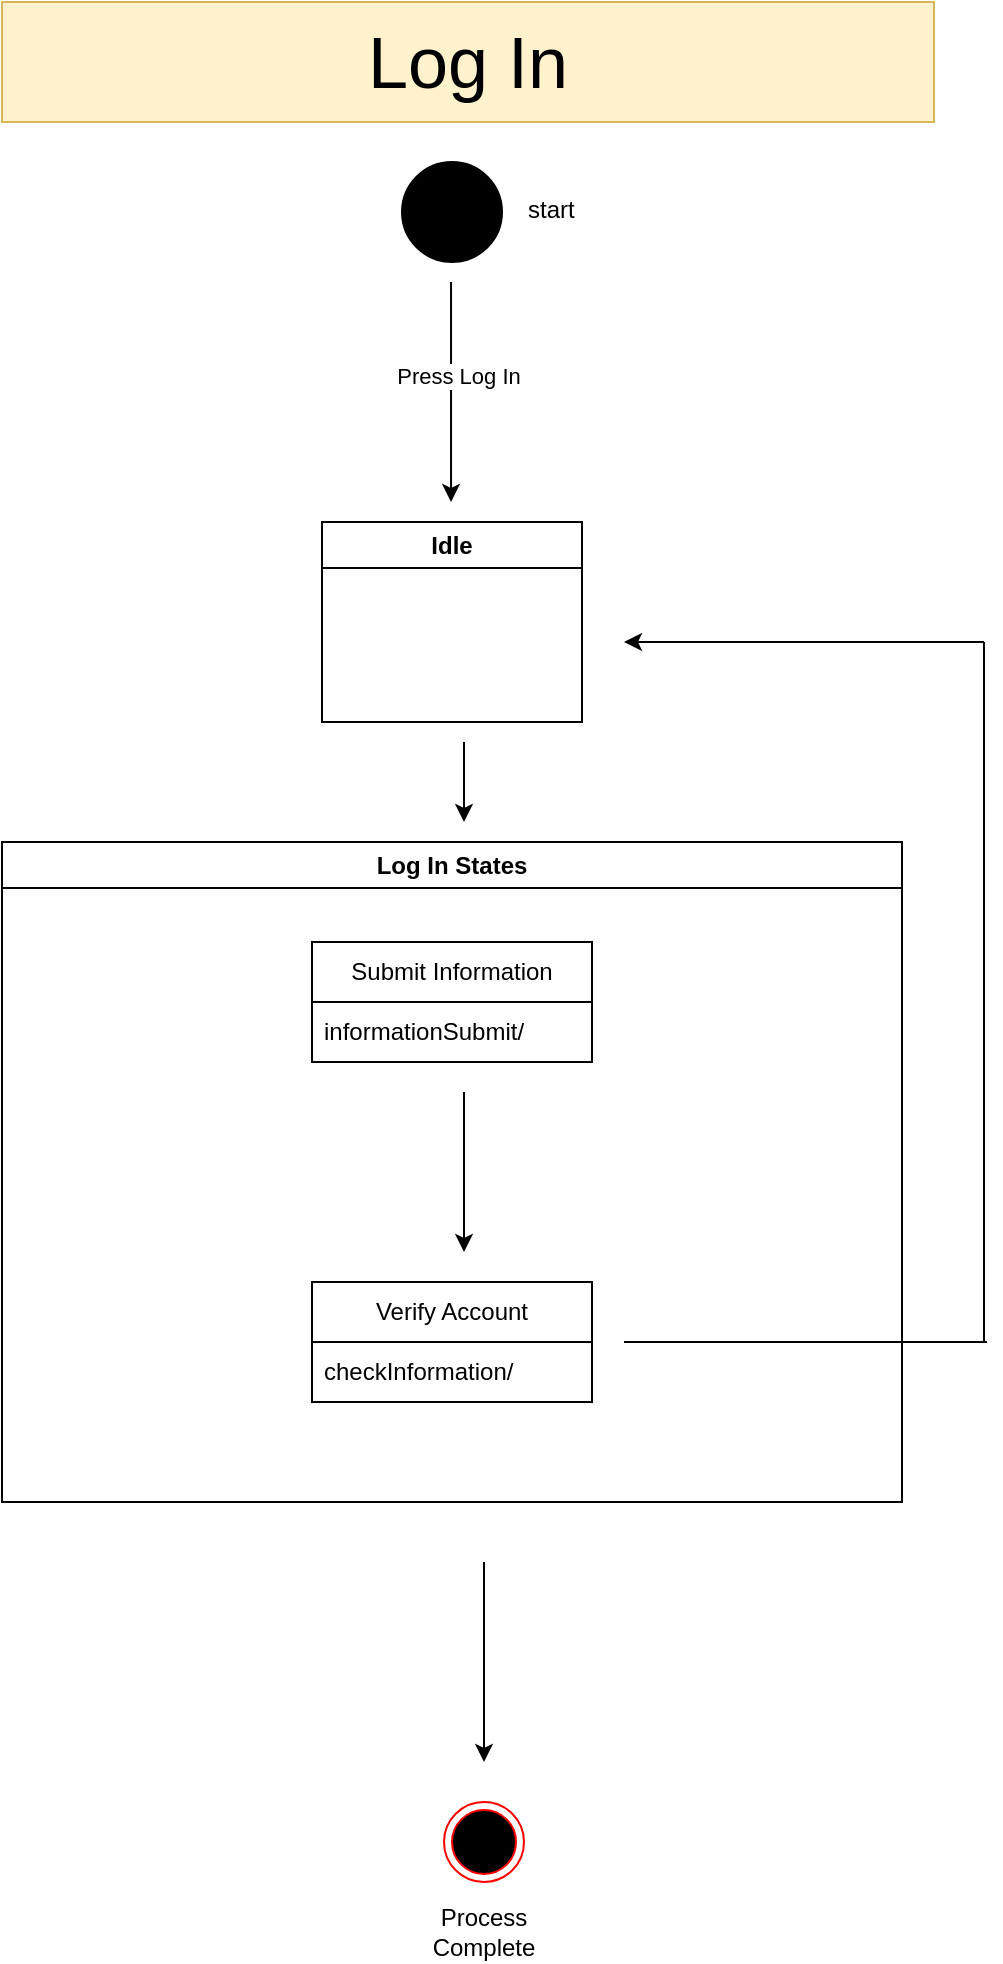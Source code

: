 <mxfile version="24.5.5" type="github" pages="5">
  <diagram name="Log In" id="LAIXQtwPY8W9fyynnYne">
    <mxGraphModel dx="947" dy="1040" grid="0" gridSize="10" guides="1" tooltips="1" connect="1" arrows="1" fold="1" page="0" pageScale="1" pageWidth="827" pageHeight="1169" math="0" shadow="0">
      <root>
        <mxCell id="0" />
        <mxCell id="1" parent="0" />
        <mxCell id="IX9jjZ_TyOd3aJZQfSIl-1" value="" style="ellipse;whiteSpace=wrap;html=1;aspect=fixed;fillColor=#000000;" vertex="1" parent="1">
          <mxGeometry x="389" y="220" width="50" height="50" as="geometry" />
        </mxCell>
        <mxCell id="IX9jjZ_TyOd3aJZQfSIl-2" value="" style="endArrow=classic;html=1;rounded=0;" edge="1" parent="1">
          <mxGeometry width="50" height="50" relative="1" as="geometry">
            <mxPoint x="413.52" y="280" as="sourcePoint" />
            <mxPoint x="413.52" y="390" as="targetPoint" />
          </mxGeometry>
        </mxCell>
        <mxCell id="IX9jjZ_TyOd3aJZQfSIl-3" value="Press Log In" style="edgeLabel;html=1;align=center;verticalAlign=middle;resizable=0;points=[];" vertex="1" connectable="0" parent="IX9jjZ_TyOd3aJZQfSIl-2">
          <mxGeometry x="-0.142" y="2" relative="1" as="geometry">
            <mxPoint x="1" as="offset" />
          </mxGeometry>
        </mxCell>
        <mxCell id="IX9jjZ_TyOd3aJZQfSIl-4" value="start" style="text;whiteSpace=wrap;" vertex="1" parent="1">
          <mxGeometry x="450" y="230" width="30" height="30" as="geometry" />
        </mxCell>
        <mxCell id="IX9jjZ_TyOd3aJZQfSIl-5" value="Log In States" style="swimlane;whiteSpace=wrap;html=1;" vertex="1" parent="1">
          <mxGeometry x="189" y="560" width="450" height="330" as="geometry" />
        </mxCell>
        <mxCell id="IX9jjZ_TyOd3aJZQfSIl-6" value="" style="endArrow=classic;html=1;rounded=0;" edge="1" parent="IX9jjZ_TyOd3aJZQfSIl-5">
          <mxGeometry width="50" height="50" relative="1" as="geometry">
            <mxPoint x="231" y="125" as="sourcePoint" />
            <mxPoint x="231" y="205" as="targetPoint" />
          </mxGeometry>
        </mxCell>
        <mxCell id="IX9jjZ_TyOd3aJZQfSIl-7" value="Submit Information" style="swimlane;fontStyle=0;childLayout=stackLayout;horizontal=1;startSize=30;horizontalStack=0;resizeParent=1;resizeParentMax=0;resizeLast=0;collapsible=1;marginBottom=0;whiteSpace=wrap;html=1;" vertex="1" parent="IX9jjZ_TyOd3aJZQfSIl-5">
          <mxGeometry x="155" y="50" width="140" height="60" as="geometry" />
        </mxCell>
        <mxCell id="IX9jjZ_TyOd3aJZQfSIl-8" value="informationSubmit/" style="text;strokeColor=none;fillColor=none;align=left;verticalAlign=middle;spacingLeft=4;spacingRight=4;overflow=hidden;points=[[0,0.5],[1,0.5]];portConstraint=eastwest;rotatable=0;whiteSpace=wrap;html=1;" vertex="1" parent="IX9jjZ_TyOd3aJZQfSIl-7">
          <mxGeometry y="30" width="140" height="30" as="geometry" />
        </mxCell>
        <mxCell id="IX9jjZ_TyOd3aJZQfSIl-9" value="Verify Account" style="swimlane;fontStyle=0;childLayout=stackLayout;horizontal=1;startSize=30;horizontalStack=0;resizeParent=1;resizeParentMax=0;resizeLast=0;collapsible=1;marginBottom=0;whiteSpace=wrap;html=1;" vertex="1" parent="IX9jjZ_TyOd3aJZQfSIl-5">
          <mxGeometry x="155" y="220" width="140" height="60" as="geometry" />
        </mxCell>
        <mxCell id="IX9jjZ_TyOd3aJZQfSIl-10" value="checkInformation/" style="text;strokeColor=none;fillColor=none;align=left;verticalAlign=middle;spacingLeft=4;spacingRight=4;overflow=hidden;points=[[0,0.5],[1,0.5]];portConstraint=eastwest;rotatable=0;whiteSpace=wrap;html=1;" vertex="1" parent="IX9jjZ_TyOd3aJZQfSIl-9">
          <mxGeometry y="30" width="140" height="30" as="geometry" />
        </mxCell>
        <mxCell id="IX9jjZ_TyOd3aJZQfSIl-11" value="" style="endArrow=none;html=1;rounded=0;" edge="1" parent="IX9jjZ_TyOd3aJZQfSIl-5">
          <mxGeometry width="50" height="50" relative="1" as="geometry">
            <mxPoint x="311" y="250" as="sourcePoint" />
            <mxPoint x="492.524" y="250" as="targetPoint" />
          </mxGeometry>
        </mxCell>
        <mxCell id="IX9jjZ_TyOd3aJZQfSIl-12" value="" style="endArrow=classic;html=1;rounded=0;" edge="1" parent="1">
          <mxGeometry width="50" height="50" relative="1" as="geometry">
            <mxPoint x="430" y="920" as="sourcePoint" />
            <mxPoint x="430" y="1020" as="targetPoint" />
          </mxGeometry>
        </mxCell>
        <mxCell id="IX9jjZ_TyOd3aJZQfSIl-13" value="Idle" style="swimlane;whiteSpace=wrap;html=1;" vertex="1" parent="1">
          <mxGeometry x="349" y="400" width="130" height="100" as="geometry" />
        </mxCell>
        <mxCell id="IX9jjZ_TyOd3aJZQfSIl-14" value="" style="ellipse;html=1;shape=endState;fillColor=#000000;strokeColor=#ff0000;" vertex="1" parent="1">
          <mxGeometry x="410" y="1040" width="40" height="40" as="geometry" />
        </mxCell>
        <mxCell id="IX9jjZ_TyOd3aJZQfSIl-15" value="Process Complete" style="text;html=1;align=center;verticalAlign=middle;whiteSpace=wrap;rounded=0;" vertex="1" parent="1">
          <mxGeometry x="400" y="1090" width="60" height="30" as="geometry" />
        </mxCell>
        <mxCell id="IX9jjZ_TyOd3aJZQfSIl-16" value="&lt;font style=&quot;font-size: 36px;&quot;&gt;Log In&lt;/font&gt;" style="rounded=0;whiteSpace=wrap;html=1;fillColor=#fff2cc;strokeColor=#d6b656;" vertex="1" parent="1">
          <mxGeometry x="189" y="140" width="466" height="60" as="geometry" />
        </mxCell>
        <mxCell id="IX9jjZ_TyOd3aJZQfSIl-17" value="" style="endArrow=classic;html=1;rounded=0;" edge="1" parent="1">
          <mxGeometry width="50" height="50" relative="1" as="geometry">
            <mxPoint x="420" y="510" as="sourcePoint" />
            <mxPoint x="420" y="550" as="targetPoint" />
          </mxGeometry>
        </mxCell>
        <mxCell id="IX9jjZ_TyOd3aJZQfSIl-18" value="" style="endArrow=none;html=1;rounded=0;" edge="1" parent="1">
          <mxGeometry width="50" height="50" relative="1" as="geometry">
            <mxPoint x="680" y="460" as="sourcePoint" />
            <mxPoint x="680" y="810" as="targetPoint" />
          </mxGeometry>
        </mxCell>
        <mxCell id="IX9jjZ_TyOd3aJZQfSIl-19" value="" style="endArrow=classic;html=1;rounded=0;" edge="1" parent="1">
          <mxGeometry width="50" height="50" relative="1" as="geometry">
            <mxPoint x="680" y="460" as="sourcePoint" />
            <mxPoint x="500" y="460" as="targetPoint" />
          </mxGeometry>
        </mxCell>
      </root>
    </mxGraphModel>
  </diagram>
  <diagram id="vPUZVq7pm5m4c3g9UtAx" name="Sign Up">
    <mxGraphModel dx="1158" dy="1271" grid="0" gridSize="10" guides="1" tooltips="1" connect="1" arrows="1" fold="1" page="0" pageScale="1" pageWidth="827" pageHeight="1169" math="0" shadow="0">
      <root>
        <mxCell id="0" />
        <mxCell id="1" parent="0" />
        <mxCell id="K2dq_m1SHCxIvtneZwlj-1" value="" style="ellipse;whiteSpace=wrap;html=1;aspect=fixed;fillColor=#000000;" vertex="1" parent="1">
          <mxGeometry x="395" y="130" width="40" height="40" as="geometry" />
        </mxCell>
        <mxCell id="K2dq_m1SHCxIvtneZwlj-2" value="" style="endArrow=classic;html=1;rounded=0;" edge="1" parent="1">
          <mxGeometry width="50" height="50" relative="1" as="geometry">
            <mxPoint x="415" y="190" as="sourcePoint" />
            <mxPoint x="415" y="270" as="targetPoint" />
          </mxGeometry>
        </mxCell>
        <mxCell id="K2dq_m1SHCxIvtneZwlj-3" value="Click to Sign Up" style="edgeLabel;html=1;align=center;verticalAlign=middle;resizable=0;points=[];" vertex="1" connectable="0" parent="K2dq_m1SHCxIvtneZwlj-2">
          <mxGeometry x="-0.142" y="2" relative="1" as="geometry">
            <mxPoint x="1" as="offset" />
          </mxGeometry>
        </mxCell>
        <mxCell id="K2dq_m1SHCxIvtneZwlj-4" value="start" style="text;whiteSpace=wrap;" vertex="1" parent="1">
          <mxGeometry x="461" y="135" width="30" height="30" as="geometry" />
        </mxCell>
        <mxCell id="K2dq_m1SHCxIvtneZwlj-5" value="Sign Up States" style="swimlane;whiteSpace=wrap;html=1;" vertex="1" parent="1">
          <mxGeometry x="280" y="480" width="270" height="290" as="geometry" />
        </mxCell>
        <mxCell id="K2dq_m1SHCxIvtneZwlj-6" value="" style="endArrow=classic;html=1;rounded=0;entryX=0.5;entryY=0;entryDx=0;entryDy=0;" edge="1" parent="K2dq_m1SHCxIvtneZwlj-5">
          <mxGeometry width="50" height="50" relative="1" as="geometry">
            <mxPoint x="133" y="150" as="sourcePoint" />
            <mxPoint x="133" y="210" as="targetPoint" />
          </mxGeometry>
        </mxCell>
        <mxCell id="K2dq_m1SHCxIvtneZwlj-7" value="Information Collection" style="swimlane;fontStyle=0;childLayout=stackLayout;horizontal=1;startSize=30;horizontalStack=0;resizeParent=1;resizeParentMax=0;resizeLast=0;collapsible=1;marginBottom=0;whiteSpace=wrap;html=1;" vertex="1" parent="K2dq_m1SHCxIvtneZwlj-5">
          <mxGeometry x="64" y="70" width="140" height="60" as="geometry" />
        </mxCell>
        <mxCell id="K2dq_m1SHCxIvtneZwlj-8" value="Collecting Information/" style="text;strokeColor=none;fillColor=none;align=left;verticalAlign=middle;spacingLeft=4;spacingRight=4;overflow=hidden;points=[[0,0.5],[1,0.5]];portConstraint=eastwest;rotatable=0;whiteSpace=wrap;html=1;" vertex="1" parent="K2dq_m1SHCxIvtneZwlj-7">
          <mxGeometry y="30" width="140" height="30" as="geometry" />
        </mxCell>
        <mxCell id="K2dq_m1SHCxIvtneZwlj-9" value="CAPCHA" style="swimlane;fontStyle=0;childLayout=stackLayout;horizontal=1;startSize=30;horizontalStack=0;resizeParent=1;resizeParentMax=0;resizeLast=0;collapsible=1;marginBottom=0;whiteSpace=wrap;html=1;" vertex="1" parent="K2dq_m1SHCxIvtneZwlj-5">
          <mxGeometry x="64" y="220" width="140" height="60" as="geometry" />
        </mxCell>
        <mxCell id="K2dq_m1SHCxIvtneZwlj-10" value="checkCAPCHA/" style="text;strokeColor=none;fillColor=none;align=left;verticalAlign=middle;spacingLeft=4;spacingRight=4;overflow=hidden;points=[[0,0.5],[1,0.5]];portConstraint=eastwest;rotatable=0;whiteSpace=wrap;html=1;" vertex="1" parent="K2dq_m1SHCxIvtneZwlj-9">
          <mxGeometry y="30" width="140" height="30" as="geometry" />
        </mxCell>
        <mxCell id="K2dq_m1SHCxIvtneZwlj-11" value="Idle" style="swimlane;whiteSpace=wrap;html=1;" vertex="1" parent="1">
          <mxGeometry x="350" y="290" width="130" height="100" as="geometry" />
        </mxCell>
        <mxCell id="K2dq_m1SHCxIvtneZwlj-12" value="" style="ellipse;html=1;shape=endState;fillColor=#000000;strokeColor=#ff0000;" vertex="1" parent="1">
          <mxGeometry x="406" y="1170" width="40" height="40" as="geometry" />
        </mxCell>
        <mxCell id="K2dq_m1SHCxIvtneZwlj-13" value="Process Complete" style="text;html=1;align=center;verticalAlign=middle;whiteSpace=wrap;rounded=0;" vertex="1" parent="1">
          <mxGeometry x="395" y="1220" width="60" height="30" as="geometry" />
        </mxCell>
        <mxCell id="K2dq_m1SHCxIvtneZwlj-14" value="&lt;font style=&quot;font-size: 36px;&quot;&gt;Sign Up&lt;/font&gt;" style="rounded=0;whiteSpace=wrap;html=1;fillColor=#fff2cc;strokeColor=#d6b656;" vertex="1" parent="1">
          <mxGeometry x="192" y="40" width="466" height="70" as="geometry" />
        </mxCell>
        <mxCell id="K2dq_m1SHCxIvtneZwlj-15" value="" style="endArrow=classic;html=1;rounded=0;" edge="1" parent="1">
          <mxGeometry width="50" height="50" relative="1" as="geometry">
            <mxPoint x="413" y="400" as="sourcePoint" />
            <mxPoint x="413" y="460" as="targetPoint" />
          </mxGeometry>
        </mxCell>
        <mxCell id="K2dq_m1SHCxIvtneZwlj-16" value="" style="endArrow=classic;html=1;rounded=0;" edge="1" parent="1">
          <mxGeometry width="50" height="50" relative="1" as="geometry">
            <mxPoint x="415.09" y="780" as="sourcePoint" />
            <mxPoint x="415.09" y="890" as="targetPoint" />
          </mxGeometry>
        </mxCell>
        <mxCell id="K2dq_m1SHCxIvtneZwlj-17" value="Accepted" style="edgeLabel;html=1;align=center;verticalAlign=middle;resizable=0;points=[];" vertex="1" connectable="0" parent="K2dq_m1SHCxIvtneZwlj-16">
          <mxGeometry x="-0.107" y="1" relative="1" as="geometry">
            <mxPoint y="-1" as="offset" />
          </mxGeometry>
        </mxCell>
        <mxCell id="K2dq_m1SHCxIvtneZwlj-18" value="Log In States" style="swimlane;whiteSpace=wrap;html=1;" vertex="1" parent="1">
          <mxGeometry x="280" y="910" width="270" height="120" as="geometry" />
        </mxCell>
        <mxCell id="K2dq_m1SHCxIvtneZwlj-19" value="" style="endArrow=classic;html=1;rounded=0;" edge="1" parent="1">
          <mxGeometry width="50" height="50" relative="1" as="geometry">
            <mxPoint x="421" y="1040" as="sourcePoint" />
            <mxPoint x="421.38" y="1150" as="targetPoint" />
          </mxGeometry>
        </mxCell>
        <mxCell id="K2dq_m1SHCxIvtneZwlj-20" value="Accepted" style="edgeLabel;html=1;align=center;verticalAlign=middle;resizable=0;points=[];" vertex="1" connectable="0" parent="K2dq_m1SHCxIvtneZwlj-19">
          <mxGeometry x="-0.107" y="1" relative="1" as="geometry">
            <mxPoint y="-1" as="offset" />
          </mxGeometry>
        </mxCell>
        <mxCell id="K2dq_m1SHCxIvtneZwlj-21" value="" style="endArrow=none;html=1;rounded=0;entryX=1.051;entryY=0.045;entryDx=0;entryDy=0;entryPerimeter=0;" edge="1" parent="1" target="K2dq_m1SHCxIvtneZwlj-10">
          <mxGeometry width="50" height="50" relative="1" as="geometry">
            <mxPoint x="641" y="731" as="sourcePoint" />
            <mxPoint x="311" y="480" as="targetPoint" />
          </mxGeometry>
        </mxCell>
        <mxCell id="K2dq_m1SHCxIvtneZwlj-22" value="" style="endArrow=none;html=1;rounded=0;" edge="1" parent="1">
          <mxGeometry width="50" height="50" relative="1" as="geometry">
            <mxPoint x="641" y="340" as="sourcePoint" />
            <mxPoint x="641" y="730" as="targetPoint" />
          </mxGeometry>
        </mxCell>
        <mxCell id="K2dq_m1SHCxIvtneZwlj-23" value="" style="endArrow=classic;html=1;rounded=0;entryX=1;entryY=0.5;entryDx=0;entryDy=0;" edge="1" parent="1" target="K2dq_m1SHCxIvtneZwlj-11">
          <mxGeometry width="50" height="50" relative="1" as="geometry">
            <mxPoint x="641" y="340" as="sourcePoint" />
            <mxPoint x="311" y="480" as="targetPoint" />
          </mxGeometry>
        </mxCell>
      </root>
    </mxGraphModel>
  </diagram>
  <diagram id="V7D9JnuGFPIWbOYlKnzd" name="Browse General Library">
    <mxGraphModel dx="947" dy="1040" grid="0" gridSize="10" guides="1" tooltips="1" connect="1" arrows="1" fold="1" page="0" pageScale="1" pageWidth="827" pageHeight="1169" math="0" shadow="0">
      <root>
        <mxCell id="0" />
        <mxCell id="1" parent="0" />
        <mxCell id="pufmE9F4xDysne0mLBYW-1" value="&lt;font style=&quot;font-size: 36px;&quot;&gt;Browse General Library&lt;/font&gt;" style="rounded=0;whiteSpace=wrap;html=1;fillColor=#fff2cc;strokeColor=#d6b656;" vertex="1" parent="1">
          <mxGeometry x="192" y="40" width="466" height="70" as="geometry" />
        </mxCell>
        <mxCell id="pufmE9F4xDysne0mLBYW-2" value="" style="ellipse;whiteSpace=wrap;html=1;aspect=fixed;fillColor=#000000;" vertex="1" parent="1">
          <mxGeometry x="395" y="130" width="40" height="40" as="geometry" />
        </mxCell>
        <mxCell id="pufmE9F4xDysne0mLBYW-3" value="start" style="text;whiteSpace=wrap;" vertex="1" parent="1">
          <mxGeometry x="461" y="135" width="30" height="30" as="geometry" />
        </mxCell>
        <mxCell id="pufmE9F4xDysne0mLBYW-4" value="" style="endArrow=classic;html=1;rounded=0;" edge="1" parent="1">
          <mxGeometry width="50" height="50" relative="1" as="geometry">
            <mxPoint x="415" y="190" as="sourcePoint" />
            <mxPoint x="415" y="270" as="targetPoint" />
          </mxGeometry>
        </mxCell>
        <mxCell id="pufmE9F4xDysne0mLBYW-5" value="Idle" style="swimlane;whiteSpace=wrap;html=1;" vertex="1" parent="1">
          <mxGeometry x="350" y="280" width="130" height="100" as="geometry" />
        </mxCell>
        <mxCell id="pufmE9F4xDysne0mLBYW-6" value="Browse General Library States" style="swimlane;whiteSpace=wrap;html=1;" vertex="1" parent="1">
          <mxGeometry x="280" y="480" width="270" height="290" as="geometry" />
        </mxCell>
        <mxCell id="pufmE9F4xDysne0mLBYW-7" value="" style="endArrow=classic;html=1;rounded=0;entryX=0.5;entryY=0;entryDx=0;entryDy=0;" edge="1" parent="pufmE9F4xDysne0mLBYW-6">
          <mxGeometry width="50" height="50" relative="1" as="geometry">
            <mxPoint x="134.63" y="115" as="sourcePoint" />
            <mxPoint x="134.63" y="175" as="targetPoint" />
          </mxGeometry>
        </mxCell>
        <mxCell id="pufmE9F4xDysne0mLBYW-8" value="Browse Resources" style="swimlane;fontStyle=0;childLayout=stackLayout;horizontal=1;startSize=30;horizontalStack=0;resizeParent=1;resizeParentMax=0;resizeLast=0;collapsible=1;marginBottom=0;whiteSpace=wrap;html=1;" vertex="1" parent="pufmE9F4xDysne0mLBYW-6">
          <mxGeometry x="64" y="40" width="140" height="60" as="geometry" />
        </mxCell>
        <mxCell id="pufmE9F4xDysne0mLBYW-9" value="View Resource" style="swimlane;fontStyle=0;childLayout=stackLayout;horizontal=1;startSize=30;horizontalStack=0;resizeParent=1;resizeParentMax=0;resizeLast=0;collapsible=1;marginBottom=0;whiteSpace=wrap;html=1;" vertex="1" parent="pufmE9F4xDysne0mLBYW-6">
          <mxGeometry x="65" y="190" width="140" height="60" as="geometry" />
        </mxCell>
        <mxCell id="pufmE9F4xDysne0mLBYW-10" value="viewResource/" style="text;strokeColor=none;fillColor=none;align=left;verticalAlign=middle;spacingLeft=4;spacingRight=4;overflow=hidden;points=[[0,0.5],[1,0.5]];portConstraint=eastwest;rotatable=0;whiteSpace=wrap;html=1;" vertex="1" parent="pufmE9F4xDysne0mLBYW-9">
          <mxGeometry y="30" width="140" height="30" as="geometry" />
        </mxCell>
        <mxCell id="pufmE9F4xDysne0mLBYW-11" value="" style="endArrow=classic;html=1;rounded=0;" edge="1" parent="1">
          <mxGeometry width="50" height="50" relative="1" as="geometry">
            <mxPoint x="413" y="400" as="sourcePoint" />
            <mxPoint x="413" y="460" as="targetPoint" />
          </mxGeometry>
        </mxCell>
        <mxCell id="pufmE9F4xDysne0mLBYW-12" value="" style="endArrow=none;html=1;rounded=0;" edge="1" parent="1">
          <mxGeometry width="50" height="50" relative="1" as="geometry">
            <mxPoint x="200" y="710" as="sourcePoint" />
            <mxPoint x="340" y="710" as="targetPoint" />
          </mxGeometry>
        </mxCell>
        <mxCell id="pufmE9F4xDysne0mLBYW-13" value="" style="endArrow=classic;html=1;rounded=0;" edge="1" parent="1">
          <mxGeometry width="50" height="50" relative="1" as="geometry">
            <mxPoint x="200" y="560" as="sourcePoint" />
            <mxPoint x="340" y="560" as="targetPoint" />
          </mxGeometry>
        </mxCell>
        <mxCell id="pufmE9F4xDysne0mLBYW-14" value="" style="endArrow=none;html=1;rounded=0;" edge="1" parent="1">
          <mxGeometry width="50" height="50" relative="1" as="geometry">
            <mxPoint x="200" y="710" as="sourcePoint" />
            <mxPoint x="200" y="560" as="targetPoint" />
          </mxGeometry>
        </mxCell>
        <mxCell id="pufmE9F4xDysne0mLBYW-15" value="Wants to find more&lt;div&gt;resources&lt;/div&gt;" style="edgeLabel;html=1;align=center;verticalAlign=middle;resizable=0;points=[];" vertex="1" connectable="0" parent="pufmE9F4xDysne0mLBYW-14">
          <mxGeometry x="-0.003" y="1" relative="1" as="geometry">
            <mxPoint as="offset" />
          </mxGeometry>
        </mxCell>
        <mxCell id="pufmE9F4xDysne0mLBYW-16" value="" style="ellipse;html=1;shape=endState;fillColor=#000000;strokeColor=#ff0000;" vertex="1" parent="1">
          <mxGeometry x="406" y="910" width="40" height="40" as="geometry" />
        </mxCell>
        <mxCell id="pufmE9F4xDysne0mLBYW-17" value="Process Complete" style="text;html=1;align=center;verticalAlign=middle;whiteSpace=wrap;rounded=0;" vertex="1" parent="1">
          <mxGeometry x="395" y="960" width="60" height="30" as="geometry" />
        </mxCell>
        <mxCell id="pufmE9F4xDysne0mLBYW-18" value="" style="endArrow=classic;html=1;rounded=0;" edge="1" parent="1">
          <mxGeometry width="50" height="50" relative="1" as="geometry">
            <mxPoint x="421" y="780" as="sourcePoint" />
            <mxPoint x="421.38" y="890" as="targetPoint" />
          </mxGeometry>
        </mxCell>
      </root>
    </mxGraphModel>
  </diagram>
  <diagram id="U5ZxUzmpkNDrEc6ktotA" name="Group Joining">
    <mxGraphModel dx="1042" dy="1144" grid="0" gridSize="10" guides="1" tooltips="1" connect="1" arrows="1" fold="1" page="0" pageScale="1" pageWidth="827" pageHeight="1169" math="0" shadow="0">
      <root>
        <mxCell id="0" />
        <mxCell id="1" parent="0" />
        <mxCell id="WW_kD0C-Nj-AtPJepoV--1" value="&lt;font style=&quot;font-size: 36px;&quot;&gt;Group Joining&lt;/font&gt;" style="rounded=0;whiteSpace=wrap;html=1;fillColor=#fff2cc;strokeColor=#d6b656;" vertex="1" parent="1">
          <mxGeometry x="192" y="40" width="466" height="70" as="geometry" />
        </mxCell>
        <mxCell id="WW_kD0C-Nj-AtPJepoV--2" value="" style="ellipse;whiteSpace=wrap;html=1;aspect=fixed;fillColor=#000000;" vertex="1" parent="1">
          <mxGeometry x="395" y="130" width="40" height="40" as="geometry" />
        </mxCell>
        <mxCell id="WW_kD0C-Nj-AtPJepoV--3" value="start" style="text;whiteSpace=wrap;" vertex="1" parent="1">
          <mxGeometry x="461" y="135" width="30" height="30" as="geometry" />
        </mxCell>
        <mxCell id="WW_kD0C-Nj-AtPJepoV--4" value="" style="endArrow=classic;html=1;rounded=0;" edge="1" parent="1">
          <mxGeometry width="50" height="50" relative="1" as="geometry">
            <mxPoint x="415" y="190" as="sourcePoint" />
            <mxPoint x="415" y="270" as="targetPoint" />
          </mxGeometry>
        </mxCell>
        <mxCell id="WW_kD0C-Nj-AtPJepoV--5" value="Idle" style="swimlane;whiteSpace=wrap;html=1;" vertex="1" parent="1">
          <mxGeometry x="350" y="280" width="130" height="100" as="geometry" />
        </mxCell>
        <mxCell id="WW_kD0C-Nj-AtPJepoV--6" value="" style="endArrow=classic;html=1;rounded=0;" edge="1" parent="1">
          <mxGeometry width="50" height="50" relative="1" as="geometry">
            <mxPoint x="413" y="400" as="sourcePoint" />
            <mxPoint x="413" y="460" as="targetPoint" />
          </mxGeometry>
        </mxCell>
        <mxCell id="WW_kD0C-Nj-AtPJepoV--7" value="Joining Group States" style="swimlane;whiteSpace=wrap;html=1;" vertex="1" parent="1">
          <mxGeometry x="200" y="480" width="440" height="420" as="geometry" />
        </mxCell>
        <mxCell id="WW_kD0C-Nj-AtPJepoV--8" value="" style="endArrow=classic;html=1;rounded=0;exitX=0.5;exitY=1;exitDx=0;exitDy=0;" edge="1" parent="WW_kD0C-Nj-AtPJepoV--7" source="WW_kD0C-Nj-AtPJepoV--9">
          <mxGeometry width="50" height="50" relative="1" as="geometry">
            <mxPoint x="219.5" y="115" as="sourcePoint" />
            <mxPoint x="320" y="160" as="targetPoint" />
          </mxGeometry>
        </mxCell>
        <mxCell id="WW_kD0C-Nj-AtPJepoV--9" value="Browse Group" style="swimlane;fontStyle=0;childLayout=stackLayout;horizontal=1;startSize=30;horizontalStack=0;resizeParent=1;resizeParentMax=0;resizeLast=0;collapsible=1;marginBottom=0;whiteSpace=wrap;html=1;" vertex="1" parent="WW_kD0C-Nj-AtPJepoV--7">
          <mxGeometry x="144" y="40" width="140" height="60" as="geometry" />
        </mxCell>
        <mxCell id="WW_kD0C-Nj-AtPJepoV--10" value="Join Group" style="swimlane;fontStyle=0;childLayout=stackLayout;horizontal=1;startSize=30;horizontalStack=0;resizeParent=1;resizeParentMax=0;resizeLast=0;collapsible=1;marginBottom=0;whiteSpace=wrap;html=1;" vertex="1" parent="WW_kD0C-Nj-AtPJepoV--7">
          <mxGeometry x="280" y="170" width="140" height="60" as="geometry" />
        </mxCell>
        <mxCell id="WW_kD0C-Nj-AtPJepoV--11" value="clickJoin/" style="text;strokeColor=none;fillColor=none;align=left;verticalAlign=middle;spacingLeft=4;spacingRight=4;overflow=hidden;points=[[0,0.5],[1,0.5]];portConstraint=eastwest;rotatable=0;whiteSpace=wrap;html=1;" vertex="1" parent="WW_kD0C-Nj-AtPJepoV--10">
          <mxGeometry y="30" width="140" height="30" as="geometry" />
        </mxCell>
        <mxCell id="WW_kD0C-Nj-AtPJepoV--12" value="" style="endArrow=classic;html=1;rounded=0;exitX=0.5;exitY=1;exitDx=0;exitDy=0;" edge="1" parent="WW_kD0C-Nj-AtPJepoV--7" source="WW_kD0C-Nj-AtPJepoV--9">
          <mxGeometry width="50" height="50" relative="1" as="geometry">
            <mxPoint x="219.5" y="117.5" as="sourcePoint" />
            <mxPoint x="110" y="160" as="targetPoint" />
          </mxGeometry>
        </mxCell>
        <mxCell id="WW_kD0C-Nj-AtPJepoV--13" value="Join Private Group" style="swimlane;fontStyle=0;childLayout=stackLayout;horizontal=1;startSize=30;horizontalStack=0;resizeParent=1;resizeParentMax=0;resizeLast=0;collapsible=1;marginBottom=0;whiteSpace=wrap;html=1;" vertex="1" parent="WW_kD0C-Nj-AtPJepoV--7">
          <mxGeometry x="30" y="170" width="140" height="60" as="geometry" />
        </mxCell>
        <mxCell id="WW_kD0C-Nj-AtPJepoV--14" value="clickJoin/" style="text;strokeColor=none;fillColor=none;align=left;verticalAlign=middle;spacingLeft=4;spacingRight=4;overflow=hidden;points=[[0,0.5],[1,0.5]];portConstraint=eastwest;rotatable=0;whiteSpace=wrap;html=1;" vertex="1" parent="WW_kD0C-Nj-AtPJepoV--13">
          <mxGeometry y="30" width="140" height="30" as="geometry" />
        </mxCell>
        <mxCell id="WW_kD0C-Nj-AtPJepoV--15" value="Request Pending" style="swimlane;fontStyle=0;childLayout=stackLayout;horizontal=1;startSize=30;horizontalStack=0;resizeParent=1;resizeParentMax=0;resizeLast=0;collapsible=1;marginBottom=0;whiteSpace=wrap;html=1;" vertex="1" parent="WW_kD0C-Nj-AtPJepoV--7">
          <mxGeometry x="30" y="280" width="140" height="60" as="geometry" />
        </mxCell>
        <mxCell id="WW_kD0C-Nj-AtPJepoV--16" value="pendingRequest/" style="text;strokeColor=none;fillColor=none;align=left;verticalAlign=middle;spacingLeft=4;spacingRight=4;overflow=hidden;points=[[0,0.5],[1,0.5]];portConstraint=eastwest;rotatable=0;whiteSpace=wrap;html=1;" vertex="1" parent="WW_kD0C-Nj-AtPJepoV--15">
          <mxGeometry y="30" width="140" height="30" as="geometry" />
        </mxCell>
        <mxCell id="WW_kD0C-Nj-AtPJepoV--17" value="" style="endArrow=none;html=1;rounded=0;exitX=-0.016;exitY=0.227;exitDx=0;exitDy=0;exitPerimeter=0;" edge="1" parent="1" source="WW_kD0C-Nj-AtPJepoV--16">
          <mxGeometry width="50" height="50" relative="1" as="geometry">
            <mxPoint x="350" y="690" as="sourcePoint" />
            <mxPoint x="120" y="797" as="targetPoint" />
          </mxGeometry>
        </mxCell>
        <mxCell id="WW_kD0C-Nj-AtPJepoV--18" value="" style="endArrow=none;html=1;rounded=0;" edge="1" parent="1">
          <mxGeometry width="50" height="50" relative="1" as="geometry">
            <mxPoint x="120" y="800" as="sourcePoint" />
            <mxPoint x="120" y="360" as="targetPoint" />
          </mxGeometry>
        </mxCell>
        <mxCell id="WW_kD0C-Nj-AtPJepoV--19" value="No" style="edgeLabel;html=1;align=center;verticalAlign=middle;resizable=0;points=[];" vertex="1" connectable="0" parent="WW_kD0C-Nj-AtPJepoV--18">
          <mxGeometry x="-0.013" y="1" relative="1" as="geometry">
            <mxPoint y="-1" as="offset" />
          </mxGeometry>
        </mxCell>
        <mxCell id="WW_kD0C-Nj-AtPJepoV--20" value="" style="endArrow=classic;html=1;rounded=0;entryX=0;entryY=0.75;entryDx=0;entryDy=0;" edge="1" parent="1" target="WW_kD0C-Nj-AtPJepoV--5">
          <mxGeometry width="50" height="50" relative="1" as="geometry">
            <mxPoint x="120" y="360" as="sourcePoint" />
            <mxPoint x="360" y="500" as="targetPoint" />
          </mxGeometry>
        </mxCell>
        <mxCell id="WW_kD0C-Nj-AtPJepoV--21" value="" style="endArrow=classic;html=1;rounded=0;exitX=0.542;exitY=1.169;exitDx=0;exitDy=0;exitPerimeter=0;" edge="1" parent="1" source="WW_kD0C-Nj-AtPJepoV--16">
          <mxGeometry width="50" height="50" relative="1" as="geometry">
            <mxPoint x="360" y="810" as="sourcePoint" />
            <mxPoint x="370" y="950" as="targetPoint" />
          </mxGeometry>
        </mxCell>
        <mxCell id="WW_kD0C-Nj-AtPJepoV--22" value="yes" style="edgeLabel;html=1;align=center;verticalAlign=middle;resizable=0;points=[];" vertex="1" connectable="0" parent="WW_kD0C-Nj-AtPJepoV--21">
          <mxGeometry x="-0.427" y="-1" relative="1" as="geometry">
            <mxPoint as="offset" />
          </mxGeometry>
        </mxCell>
        <mxCell id="WW_kD0C-Nj-AtPJepoV--23" value="" style="ellipse;html=1;shape=endState;fillColor=#000000;strokeColor=#ff0000;" vertex="1" parent="1">
          <mxGeometry x="386" y="950" width="40" height="40" as="geometry" />
        </mxCell>
        <mxCell id="WW_kD0C-Nj-AtPJepoV--24" value="Process Complete" style="text;html=1;align=center;verticalAlign=middle;whiteSpace=wrap;rounded=0;" vertex="1" parent="1">
          <mxGeometry x="375" y="1000" width="60" height="30" as="geometry" />
        </mxCell>
        <mxCell id="WW_kD0C-Nj-AtPJepoV--25" value="" style="endArrow=classic;html=1;rounded=0;" edge="1" parent="1">
          <mxGeometry width="50" height="50" relative="1" as="geometry">
            <mxPoint x="550" y="730" as="sourcePoint" />
            <mxPoint x="440" y="950" as="targetPoint" />
          </mxGeometry>
        </mxCell>
      </root>
    </mxGraphModel>
  </diagram>
  <diagram id="H1gx4pQ_UMrBxv0iUwcb" name="Upload Resources">
    <mxGraphModel dx="1042" dy="1144" grid="0" gridSize="10" guides="1" tooltips="1" connect="1" arrows="1" fold="1" page="0" pageScale="1" pageWidth="827" pageHeight="1169" math="0" shadow="0">
      <root>
        <mxCell id="0" />
        <mxCell id="1" parent="0" />
        <mxCell id="wfJI3G_FS-r8URXDB5Jf-1" value="" style="ellipse;whiteSpace=wrap;html=1;aspect=fixed;fillColor=#000000;" vertex="1" parent="1">
          <mxGeometry x="395" y="130" width="40" height="40" as="geometry" />
        </mxCell>
        <mxCell id="wfJI3G_FS-r8URXDB5Jf-2" value="start" style="text;whiteSpace=wrap;" vertex="1" parent="1">
          <mxGeometry x="461" y="135" width="30" height="30" as="geometry" />
        </mxCell>
        <mxCell id="wfJI3G_FS-r8URXDB5Jf-3" value="" style="endArrow=classic;html=1;rounded=0;" edge="1" parent="1">
          <mxGeometry width="50" height="50" relative="1" as="geometry">
            <mxPoint x="415" y="190" as="sourcePoint" />
            <mxPoint x="415" y="270" as="targetPoint" />
          </mxGeometry>
        </mxCell>
        <mxCell id="wfJI3G_FS-r8URXDB5Jf-4" value="Idle" style="swimlane;whiteSpace=wrap;html=1;" vertex="1" parent="1">
          <mxGeometry x="350" y="280" width="130" height="100" as="geometry" />
        </mxCell>
        <mxCell id="wfJI3G_FS-r8URXDB5Jf-5" value="" style="endArrow=classic;html=1;rounded=0;" edge="1" parent="1">
          <mxGeometry width="50" height="50" relative="1" as="geometry">
            <mxPoint x="413" y="400" as="sourcePoint" />
            <mxPoint x="413" y="460" as="targetPoint" />
          </mxGeometry>
        </mxCell>
        <mxCell id="wfJI3G_FS-r8URXDB5Jf-6" value="&lt;font style=&quot;font-size: 36px;&quot;&gt;Upload Resources&lt;/font&gt;" style="rounded=0;whiteSpace=wrap;html=1;fillColor=#fff2cc;strokeColor=#d6b656;" vertex="1" parent="1">
          <mxGeometry x="192" y="40" width="466" height="70" as="geometry" />
        </mxCell>
        <mxCell id="wfJI3G_FS-r8URXDB5Jf-7" value="Joining Group States" style="swimlane;whiteSpace=wrap;html=1;" vertex="1" parent="1">
          <mxGeometry x="280" y="480" width="260" height="370" as="geometry" />
        </mxCell>
        <mxCell id="wfJI3G_FS-r8URXDB5Jf-8" value="Choose file to upload" style="swimlane;fontStyle=0;childLayout=stackLayout;horizontal=1;startSize=30;horizontalStack=0;resizeParent=1;resizeParentMax=0;resizeLast=0;collapsible=1;marginBottom=0;whiteSpace=wrap;html=1;" vertex="1" parent="wfJI3G_FS-r8URXDB5Jf-7">
          <mxGeometry x="70" y="40" width="140" height="60" as="geometry" />
        </mxCell>
        <mxCell id="wfJI3G_FS-r8URXDB5Jf-9" value="uploadingFile/" style="text;html=1;align=center;verticalAlign=middle;resizable=0;points=[];autosize=1;strokeColor=none;fillColor=none;" vertex="1" parent="wfJI3G_FS-r8URXDB5Jf-8">
          <mxGeometry y="30" width="140" height="30" as="geometry" />
        </mxCell>
        <mxCell id="wfJI3G_FS-r8URXDB5Jf-10" value="" style="endArrow=classic;html=1;rounded=0;exitX=0.5;exitY=1;exitDx=0;exitDy=0;" edge="1" parent="wfJI3G_FS-r8URXDB5Jf-7">
          <mxGeometry width="50" height="50" relative="1" as="geometry">
            <mxPoint x="139" y="110" as="sourcePoint" />
            <mxPoint x="139" y="210" as="targetPoint" />
          </mxGeometry>
        </mxCell>
        <mxCell id="wfJI3G_FS-r8URXDB5Jf-11" value="Admin verification" style="swimlane;fontStyle=0;childLayout=stackLayout;horizontal=1;startSize=30;horizontalStack=0;resizeParent=1;resizeParentMax=0;resizeLast=0;collapsible=1;marginBottom=0;whiteSpace=wrap;html=1;" vertex="1" parent="wfJI3G_FS-r8URXDB5Jf-7">
          <mxGeometry x="70" y="230" width="140" height="60" as="geometry" />
        </mxCell>
        <mxCell id="wfJI3G_FS-r8URXDB5Jf-12" value="checkingFile" style="text;html=1;align=center;verticalAlign=middle;resizable=0;points=[];autosize=1;strokeColor=none;fillColor=none;" vertex="1" parent="wfJI3G_FS-r8URXDB5Jf-11">
          <mxGeometry y="30" width="140" height="30" as="geometry" />
        </mxCell>
        <mxCell id="wfJI3G_FS-r8URXDB5Jf-13" value="" style="endArrow=classic;html=1;rounded=0;exitX=0.5;exitY=1;exitDx=0;exitDy=0;" edge="1" parent="wfJI3G_FS-r8URXDB5Jf-7">
          <mxGeometry width="50" height="50" relative="1" as="geometry">
            <mxPoint x="145.38" y="300" as="sourcePoint" />
            <mxPoint x="145.38" y="400" as="targetPoint" />
          </mxGeometry>
        </mxCell>
        <mxCell id="wfJI3G_FS-r8URXDB5Jf-14" value="Accepted" style="edgeLabel;html=1;align=center;verticalAlign=middle;resizable=0;points=[];" vertex="1" connectable="0" parent="wfJI3G_FS-r8URXDB5Jf-13">
          <mxGeometry x="-0.415" y="-3" relative="1" as="geometry">
            <mxPoint as="offset" />
          </mxGeometry>
        </mxCell>
        <mxCell id="wfJI3G_FS-r8URXDB5Jf-15" value="" style="ellipse;html=1;shape=endState;fillColor=#000000;strokeColor=#ff0000;" vertex="1" parent="1">
          <mxGeometry x="406" y="890" width="40" height="40" as="geometry" />
        </mxCell>
        <mxCell id="wfJI3G_FS-r8URXDB5Jf-16" value="Process Complete" style="text;html=1;align=center;verticalAlign=middle;whiteSpace=wrap;rounded=0;" vertex="1" parent="1">
          <mxGeometry x="395" y="940" width="60" height="30" as="geometry" />
        </mxCell>
        <mxCell id="wfJI3G_FS-r8URXDB5Jf-17" value="" style="endArrow=none;html=1;rounded=0;entryX=1.021;entryY=-0.067;entryDx=0;entryDy=0;entryPerimeter=0;" edge="1" parent="1" target="wfJI3G_FS-r8URXDB5Jf-12">
          <mxGeometry width="50" height="50" relative="1" as="geometry">
            <mxPoint x="590" y="738" as="sourcePoint" />
            <mxPoint x="370" y="650" as="targetPoint" />
          </mxGeometry>
        </mxCell>
        <mxCell id="wfJI3G_FS-r8URXDB5Jf-18" value="Rejected" style="edgeLabel;html=1;align=center;verticalAlign=middle;resizable=0;points=[];" vertex="1" connectable="0" parent="wfJI3G_FS-r8URXDB5Jf-17">
          <mxGeometry x="-0.361" relative="1" as="geometry">
            <mxPoint as="offset" />
          </mxGeometry>
        </mxCell>
        <mxCell id="wfJI3G_FS-r8URXDB5Jf-19" value="" style="endArrow=none;html=1;rounded=0;" edge="1" parent="1">
          <mxGeometry width="50" height="50" relative="1" as="geometry">
            <mxPoint x="590" y="320" as="sourcePoint" />
            <mxPoint x="590" y="740" as="targetPoint" />
          </mxGeometry>
        </mxCell>
        <mxCell id="wfJI3G_FS-r8URXDB5Jf-20" value="" style="endArrow=classic;html=1;rounded=0;" edge="1" parent="1">
          <mxGeometry width="50" height="50" relative="1" as="geometry">
            <mxPoint x="590" y="320" as="sourcePoint" />
            <mxPoint x="490" y="320" as="targetPoint" />
          </mxGeometry>
        </mxCell>
      </root>
    </mxGraphModel>
  </diagram>
</mxfile>
